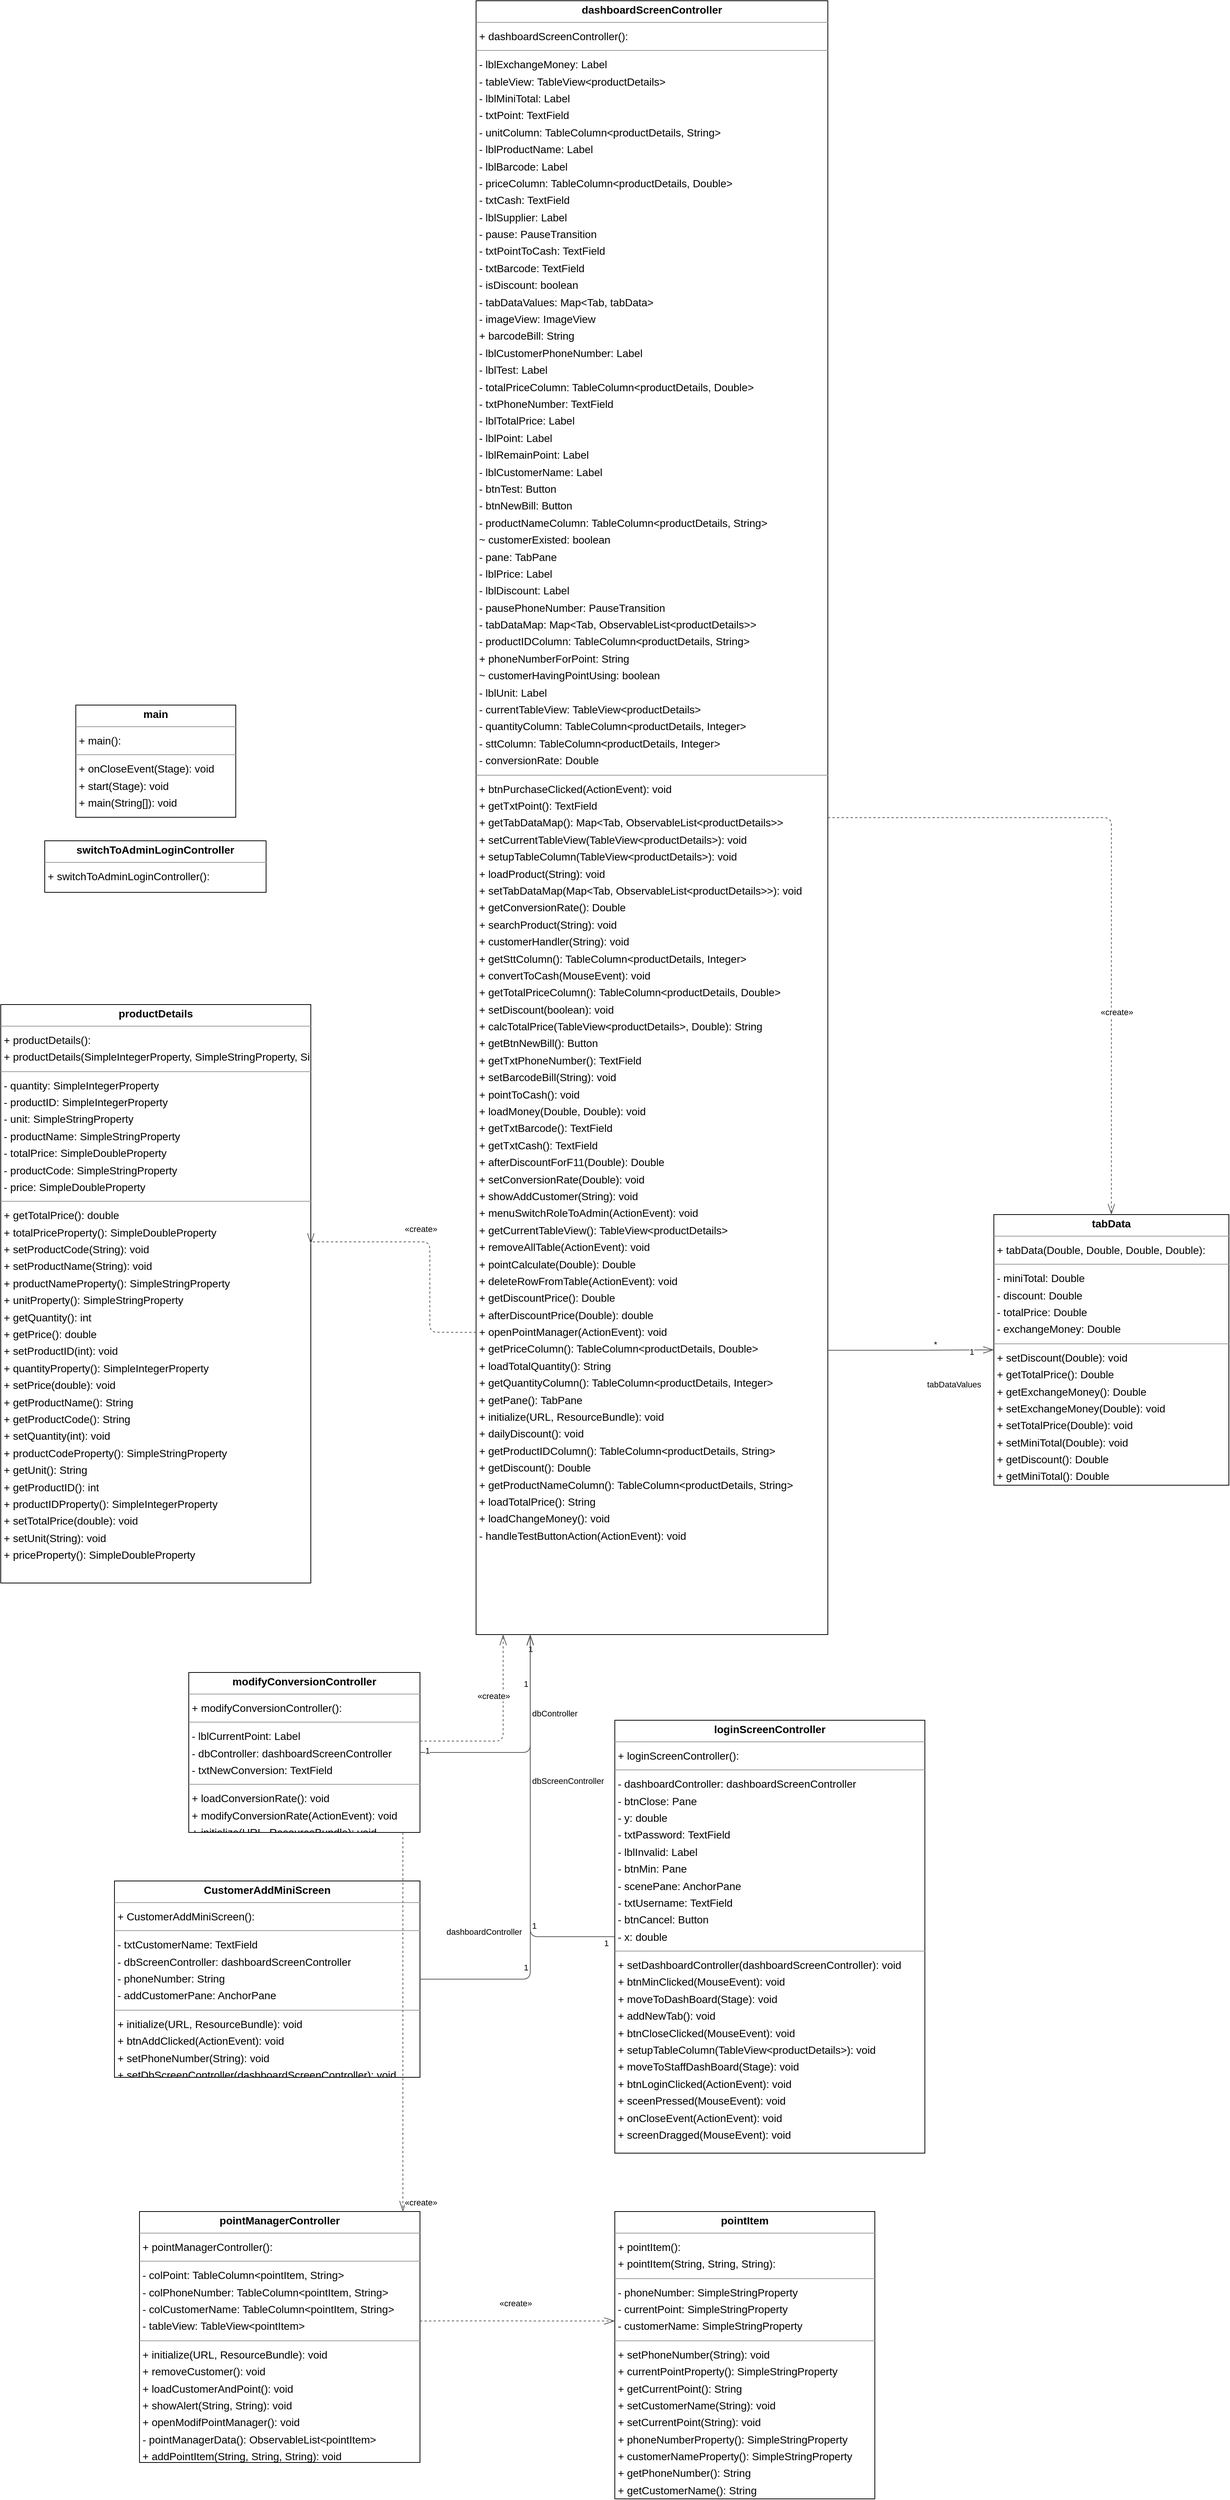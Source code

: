 <mxGraphModel dx="0" dy="0" grid="1" gridSize="10" guides="1" tooltips="1" connect="1" arrows="1" fold="1" page="0" pageScale="1" background="none" math="0" shadow="0">
  <root>
    <mxCell id="0" />
    <mxCell id="1" parent="0" />
    <mxCell id="node2" parent="1" vertex="1" value="&lt;p style=&quot;margin:0px;margin-top:4px;text-align:center;&quot;&gt;&lt;b&gt;CustomerAddMiniScreen&lt;/b&gt;&lt;/p&gt;&lt;hr size=&quot;1&quot;/&gt;&lt;p style=&quot;margin:0 0 0 4px;line-height:1.6;&quot;&gt;+ CustomerAddMiniScreen(): &lt;/p&gt;&lt;hr size=&quot;1&quot;/&gt;&lt;p style=&quot;margin:0 0 0 4px;line-height:1.6;&quot;&gt;- txtCustomerName: TextField&lt;br/&gt;- dbScreenController: dashboardScreenController&lt;br/&gt;- phoneNumber: String&lt;br/&gt;- addCustomerPane: AnchorPane&lt;/p&gt;&lt;hr size=&quot;1&quot;/&gt;&lt;p style=&quot;margin:0 0 0 4px;line-height:1.6;&quot;&gt;+ initialize(URL, ResourceBundle): void&lt;br/&gt;+ btnAddClicked(ActionEvent): void&lt;br/&gt;+ setPhoneNumber(String): void&lt;br/&gt;+ setDbScreenController(dashboardScreenController): void&lt;/p&gt;" style="verticalAlign=top;align=left;overflow=fill;fontSize=14;fontFamily=Helvetica;html=1;rounded=0;shadow=0;comic=0;labelBackgroundColor=none;strokeWidth=1;">
      <mxGeometry x="261" y="2047" width="403" height="259" as="geometry" />
    </mxCell>
    <mxCell id="node3" parent="1" vertex="1" value="&lt;p style=&quot;margin:0px;margin-top:4px;text-align:center;&quot;&gt;&lt;b&gt;dashboardScreenController&lt;/b&gt;&lt;/p&gt;&lt;hr size=&quot;1&quot;/&gt;&lt;p style=&quot;margin:0 0 0 4px;line-height:1.6;&quot;&gt;+ dashboardScreenController(): &lt;/p&gt;&lt;hr size=&quot;1&quot;/&gt;&lt;p style=&quot;margin:0 0 0 4px;line-height:1.6;&quot;&gt;- lblExchangeMoney: Label&lt;br/&gt;- tableView: TableView&amp;lt;productDetails&amp;gt;&lt;br/&gt;- lblMiniTotal: Label&lt;br/&gt;- txtPoint: TextField&lt;br/&gt;- unitColumn: TableColumn&amp;lt;productDetails, String&amp;gt;&lt;br/&gt;- lblProductName: Label&lt;br/&gt;- lblBarcode: Label&lt;br/&gt;- priceColumn: TableColumn&amp;lt;productDetails, Double&amp;gt;&lt;br/&gt;- txtCash: TextField&lt;br/&gt;- lblSupplier: Label&lt;br/&gt;- pause: PauseTransition&lt;br/&gt;- txtPointToCash: TextField&lt;br/&gt;- txtBarcode: TextField&lt;br/&gt;- isDiscount: boolean&lt;br/&gt;- tabDataValues: Map&amp;lt;Tab, tabData&amp;gt;&lt;br/&gt;- imageView: ImageView&lt;br/&gt;+ barcodeBill: String&lt;br/&gt;- lblCustomerPhoneNumber: Label&lt;br/&gt;- lblTest: Label&lt;br/&gt;- totalPriceColumn: TableColumn&amp;lt;productDetails, Double&amp;gt;&lt;br/&gt;- txtPhoneNumber: TextField&lt;br/&gt;- lblTotalPrice: Label&lt;br/&gt;- lblPoint: Label&lt;br/&gt;- lblRemainPoint: Label&lt;br/&gt;- lblCustomerName: Label&lt;br/&gt;- btnTest: Button&lt;br/&gt;- btnNewBill: Button&lt;br/&gt;- productNameColumn: TableColumn&amp;lt;productDetails, String&amp;gt;&lt;br/&gt;~ customerExisted: boolean&lt;br/&gt;- pane: TabPane&lt;br/&gt;- lblPrice: Label&lt;br/&gt;- lblDiscount: Label&lt;br/&gt;- pausePhoneNumber: PauseTransition&lt;br/&gt;- tabDataMap: Map&amp;lt;Tab, ObservableList&amp;lt;productDetails&amp;gt;&amp;gt;&lt;br/&gt;- productIDColumn: TableColumn&amp;lt;productDetails, String&amp;gt;&lt;br/&gt;+ phoneNumberForPoint: String&lt;br/&gt;~ customerHavingPointUsing: boolean&lt;br/&gt;- lblUnit: Label&lt;br/&gt;- currentTableView: TableView&amp;lt;productDetails&amp;gt;&lt;br/&gt;- quantityColumn: TableColumn&amp;lt;productDetails, Integer&amp;gt;&lt;br/&gt;- sttColumn: TableColumn&amp;lt;productDetails, Integer&amp;gt;&lt;br/&gt;- conversionRate: Double&lt;/p&gt;&lt;hr size=&quot;1&quot;/&gt;&lt;p style=&quot;margin:0 0 0 4px;line-height:1.6;&quot;&gt;+ btnPurchaseClicked(ActionEvent): void&lt;br/&gt;+ getTxtPoint(): TextField&lt;br/&gt;+ getTabDataMap(): Map&amp;lt;Tab, ObservableList&amp;lt;productDetails&amp;gt;&amp;gt;&lt;br/&gt;+ setCurrentTableView(TableView&amp;lt;productDetails&amp;gt;): void&lt;br/&gt;+ setupTableColumn(TableView&amp;lt;productDetails&amp;gt;): void&lt;br/&gt;+ loadProduct(String): void&lt;br/&gt;+ setTabDataMap(Map&amp;lt;Tab, ObservableList&amp;lt;productDetails&amp;gt;&amp;gt;): void&lt;br/&gt;+ getConversionRate(): Double&lt;br/&gt;+ searchProduct(String): void&lt;br/&gt;+ customerHandler(String): void&lt;br/&gt;+ getSttColumn(): TableColumn&amp;lt;productDetails, Integer&amp;gt;&lt;br/&gt;+ convertToCash(MouseEvent): void&lt;br/&gt;+ getTotalPriceColumn(): TableColumn&amp;lt;productDetails, Double&amp;gt;&lt;br/&gt;+ setDiscount(boolean): void&lt;br/&gt;+ calcTotalPrice(TableView&amp;lt;productDetails&amp;gt;, Double): String&lt;br/&gt;+ getBtnNewBill(): Button&lt;br/&gt;+ getTxtPhoneNumber(): TextField&lt;br/&gt;+ setBarcodeBill(String): void&lt;br/&gt;+ pointToCash(): void&lt;br/&gt;+ loadMoney(Double, Double): void&lt;br/&gt;+ getTxtBarcode(): TextField&lt;br/&gt;+ getTxtCash(): TextField&lt;br/&gt;+ afterDiscountForF11(Double): Double&lt;br/&gt;+ setConversionRate(Double): void&lt;br/&gt;+ showAddCustomer(String): void&lt;br/&gt;+ menuSwitchRoleToAdmin(ActionEvent): void&lt;br/&gt;+ getCurrentTableView(): TableView&amp;lt;productDetails&amp;gt;&lt;br/&gt;+ removeAllTable(ActionEvent): void&lt;br/&gt;+ pointCalculate(Double): Double&lt;br/&gt;+ deleteRowFromTable(ActionEvent): void&lt;br/&gt;+ getDiscountPrice(): Double&lt;br/&gt;+ afterDiscountPrice(Double): double&lt;br/&gt;+ openPointManager(ActionEvent): void&lt;br/&gt;+ getPriceColumn(): TableColumn&amp;lt;productDetails, Double&amp;gt;&lt;br/&gt;+ loadTotalQuantity(): String&lt;br/&gt;+ getQuantityColumn(): TableColumn&amp;lt;productDetails, Integer&amp;gt;&lt;br/&gt;+ getPane(): TabPane&lt;br/&gt;+ initialize(URL, ResourceBundle): void&lt;br/&gt;+ dailyDiscount(): void&lt;br/&gt;+ getProductIDColumn(): TableColumn&amp;lt;productDetails, String&amp;gt;&lt;br/&gt;+ getDiscount(): Double&lt;br/&gt;+ getProductNameColumn(): TableColumn&amp;lt;productDetails, String&amp;gt;&lt;br/&gt;+ loadTotalPrice(): String&lt;br/&gt;+ loadChangeMoney(): void&lt;br/&gt;- handleTestButtonAction(ActionEvent): void&lt;/p&gt;" style="verticalAlign=top;align=left;overflow=fill;fontSize=14;fontFamily=Helvetica;html=1;rounded=0;shadow=0;comic=0;labelBackgroundColor=none;strokeWidth=1;">
      <mxGeometry x="738" y="-433" width="464" height="2155" as="geometry" />
    </mxCell>
    <mxCell id="node1" parent="1" vertex="1" value="&lt;p style=&quot;margin:0px;margin-top:4px;text-align:center;&quot;&gt;&lt;b&gt;loginScreenController&lt;/b&gt;&lt;/p&gt;&lt;hr size=&quot;1&quot;/&gt;&lt;p style=&quot;margin:0 0 0 4px;line-height:1.6;&quot;&gt;+ loginScreenController(): &lt;/p&gt;&lt;hr size=&quot;1&quot;/&gt;&lt;p style=&quot;margin:0 0 0 4px;line-height:1.6;&quot;&gt;- dashboardController: dashboardScreenController&lt;br/&gt;- btnClose: Pane&lt;br/&gt;- y: double&lt;br/&gt;- txtPassword: TextField&lt;br/&gt;- lblInvalid: Label&lt;br/&gt;- btnMin: Pane&lt;br/&gt;- scenePane: AnchorPane&lt;br/&gt;- txtUsername: TextField&lt;br/&gt;- btnCancel: Button&lt;br/&gt;- x: double&lt;/p&gt;&lt;hr size=&quot;1&quot;/&gt;&lt;p style=&quot;margin:0 0 0 4px;line-height:1.6;&quot;&gt;+ setDashboardController(dashboardScreenController): void&lt;br/&gt;+ btnMinClicked(MouseEvent): void&lt;br/&gt;+ moveToDashBoard(Stage): void&lt;br/&gt;+ addNewTab(): void&lt;br/&gt;+ btnCloseClicked(MouseEvent): void&lt;br/&gt;+ setupTableColumn(TableView&amp;lt;productDetails&amp;gt;): void&lt;br/&gt;+ moveToStaffDashBoard(Stage): void&lt;br/&gt;+ btnLoginClicked(ActionEvent): void&lt;br/&gt;+ sceenPressed(MouseEvent): void&lt;br/&gt;+ onCloseEvent(ActionEvent): void&lt;br/&gt;+ screenDragged(MouseEvent): void&lt;/p&gt;" style="verticalAlign=top;align=left;overflow=fill;fontSize=14;fontFamily=Helvetica;html=1;rounded=0;shadow=0;comic=0;labelBackgroundColor=none;strokeWidth=1;">
      <mxGeometry x="921" y="1835" width="409" height="571" as="geometry" />
    </mxCell>
    <mxCell id="node9" parent="1" vertex="1" value="&lt;p style=&quot;margin:0px;margin-top:4px;text-align:center;&quot;&gt;&lt;b&gt;main&lt;/b&gt;&lt;/p&gt;&lt;hr size=&quot;1&quot;/&gt;&lt;p style=&quot;margin:0 0 0 4px;line-height:1.6;&quot;&gt;+ main(): &lt;/p&gt;&lt;hr size=&quot;1&quot;/&gt;&lt;p style=&quot;margin:0 0 0 4px;line-height:1.6;&quot;&gt;+ onCloseEvent(Stage): void&lt;br/&gt;+ start(Stage): void&lt;br/&gt;+ main(String[]): void&lt;/p&gt;" style="verticalAlign=top;align=left;overflow=fill;fontSize=14;fontFamily=Helvetica;html=1;rounded=0;shadow=0;comic=0;labelBackgroundColor=none;strokeWidth=1;">
      <mxGeometry x="210" y="496" width="211" height="148" as="geometry" />
    </mxCell>
    <mxCell id="node5" parent="1" vertex="1" value="&lt;p style=&quot;margin:0px;margin-top:4px;text-align:center;&quot;&gt;&lt;b&gt;modifyConversionController&lt;/b&gt;&lt;/p&gt;&lt;hr size=&quot;1&quot;/&gt;&lt;p style=&quot;margin:0 0 0 4px;line-height:1.6;&quot;&gt;+ modifyConversionController(): &lt;/p&gt;&lt;hr size=&quot;1&quot;/&gt;&lt;p style=&quot;margin:0 0 0 4px;line-height:1.6;&quot;&gt;- lblCurrentPoint: Label&lt;br/&gt;- dbController: dashboardScreenController&lt;br/&gt;- txtNewConversion: TextField&lt;/p&gt;&lt;hr size=&quot;1&quot;/&gt;&lt;p style=&quot;margin:0 0 0 4px;line-height:1.6;&quot;&gt;+ loadConversionRate(): void&lt;br/&gt;+ modifyConversionRate(ActionEvent): void&lt;br/&gt;+ initialize(URL, ResourceBundle): void&lt;/p&gt;" style="verticalAlign=top;align=left;overflow=fill;fontSize=14;fontFamily=Helvetica;html=1;rounded=0;shadow=0;comic=0;labelBackgroundColor=none;strokeWidth=1;">
      <mxGeometry x="359" y="1772" width="305" height="211" as="geometry" />
    </mxCell>
    <mxCell id="node4" parent="1" vertex="1" value="&lt;p style=&quot;margin:0px;margin-top:4px;text-align:center;&quot;&gt;&lt;b&gt;pointItem&lt;/b&gt;&lt;/p&gt;&lt;hr size=&quot;1&quot;/&gt;&lt;p style=&quot;margin:0 0 0 4px;line-height:1.6;&quot;&gt;+ pointItem(): &lt;br/&gt;+ pointItem(String, String, String): &lt;/p&gt;&lt;hr size=&quot;1&quot;/&gt;&lt;p style=&quot;margin:0 0 0 4px;line-height:1.6;&quot;&gt;- phoneNumber: SimpleStringProperty&lt;br/&gt;- currentPoint: SimpleStringProperty&lt;br/&gt;- customerName: SimpleStringProperty&lt;/p&gt;&lt;hr size=&quot;1&quot;/&gt;&lt;p style=&quot;margin:0 0 0 4px;line-height:1.6;&quot;&gt;+ setPhoneNumber(String): void&lt;br/&gt;+ currentPointProperty(): SimpleStringProperty&lt;br/&gt;+ getCurrentPoint(): String&lt;br/&gt;+ setCustomerName(String): void&lt;br/&gt;+ setCurrentPoint(String): void&lt;br/&gt;+ phoneNumberProperty(): SimpleStringProperty&lt;br/&gt;+ customerNameProperty(): SimpleStringProperty&lt;br/&gt;+ getPhoneNumber(): String&lt;br/&gt;+ getCustomerName(): String&lt;/p&gt;" style="verticalAlign=top;align=left;overflow=fill;fontSize=14;fontFamily=Helvetica;html=1;rounded=0;shadow=0;comic=0;labelBackgroundColor=none;strokeWidth=1;">
      <mxGeometry x="921" y="2483" width="343" height="379" as="geometry" />
    </mxCell>
    <mxCell id="node7" parent="1" vertex="1" value="&lt;p style=&quot;margin:0px;margin-top:4px;text-align:center;&quot;&gt;&lt;b&gt;pointManagerController&lt;/b&gt;&lt;/p&gt;&lt;hr size=&quot;1&quot;/&gt;&lt;p style=&quot;margin:0 0 0 4px;line-height:1.6;&quot;&gt;+ pointManagerController(): &lt;/p&gt;&lt;hr size=&quot;1&quot;/&gt;&lt;p style=&quot;margin:0 0 0 4px;line-height:1.6;&quot;&gt;- colPoint: TableColumn&amp;lt;pointItem, String&amp;gt;&lt;br/&gt;- colPhoneNumber: TableColumn&amp;lt;pointItem, String&amp;gt;&lt;br/&gt;- colCustomerName: TableColumn&amp;lt;pointItem, String&amp;gt;&lt;br/&gt;- tableView: TableView&amp;lt;pointItem&amp;gt;&lt;/p&gt;&lt;hr size=&quot;1&quot;/&gt;&lt;p style=&quot;margin:0 0 0 4px;line-height:1.6;&quot;&gt;+ initialize(URL, ResourceBundle): void&lt;br/&gt;+ removeCustomer(): void&lt;br/&gt;+ loadCustomerAndPoint(): void&lt;br/&gt;+ showAlert(String, String): void&lt;br/&gt;+ openModifPointManager(): void&lt;br/&gt;- pointManagerData(): ObservableList&amp;lt;pointItem&amp;gt;&lt;br/&gt;+ addPointItem(String, String, String): void&lt;/p&gt;" style="verticalAlign=top;align=left;overflow=fill;fontSize=14;fontFamily=Helvetica;html=1;rounded=0;shadow=0;comic=0;labelBackgroundColor=none;strokeWidth=1;">
      <mxGeometry x="294" y="2483" width="370" height="331" as="geometry" />
    </mxCell>
    <mxCell id="node6" parent="1" vertex="1" value="&lt;p style=&quot;margin:0px;margin-top:4px;text-align:center;&quot;&gt;&lt;b&gt;productDetails&lt;/b&gt;&lt;/p&gt;&lt;hr size=&quot;1&quot;/&gt;&lt;p style=&quot;margin:0 0 0 4px;line-height:1.6;&quot;&gt;+ productDetails(): &lt;br/&gt;+ productDetails(SimpleIntegerProperty, SimpleStringProperty, SimpleStringProperty, SimpleStringProperty, SimpleIntegerProperty, SimpleDoubleProperty, SimpleDoubleProperty): &lt;/p&gt;&lt;hr size=&quot;1&quot;/&gt;&lt;p style=&quot;margin:0 0 0 4px;line-height:1.6;&quot;&gt;- quantity: SimpleIntegerProperty&lt;br/&gt;- productID: SimpleIntegerProperty&lt;br/&gt;- unit: SimpleStringProperty&lt;br/&gt;- productName: SimpleStringProperty&lt;br/&gt;- totalPrice: SimpleDoubleProperty&lt;br/&gt;- productCode: SimpleStringProperty&lt;br/&gt;- price: SimpleDoubleProperty&lt;/p&gt;&lt;hr size=&quot;1&quot;/&gt;&lt;p style=&quot;margin:0 0 0 4px;line-height:1.6;&quot;&gt;+ getTotalPrice(): double&lt;br/&gt;+ totalPriceProperty(): SimpleDoubleProperty&lt;br/&gt;+ setProductCode(String): void&lt;br/&gt;+ setProductName(String): void&lt;br/&gt;+ productNameProperty(): SimpleStringProperty&lt;br/&gt;+ unitProperty(): SimpleStringProperty&lt;br/&gt;+ getQuantity(): int&lt;br/&gt;+ getPrice(): double&lt;br/&gt;+ setProductID(int): void&lt;br/&gt;+ quantityProperty(): SimpleIntegerProperty&lt;br/&gt;+ setPrice(double): void&lt;br/&gt;+ getProductName(): String&lt;br/&gt;+ getProductCode(): String&lt;br/&gt;+ setQuantity(int): void&lt;br/&gt;+ productCodeProperty(): SimpleStringProperty&lt;br/&gt;+ getUnit(): String&lt;br/&gt;+ getProductID(): int&lt;br/&gt;+ productIDProperty(): SimpleIntegerProperty&lt;br/&gt;+ setTotalPrice(double): void&lt;br/&gt;+ setUnit(String): void&lt;br/&gt;+ priceProperty(): SimpleDoubleProperty&lt;/p&gt;" style="verticalAlign=top;align=left;overflow=fill;fontSize=14;fontFamily=Helvetica;html=1;rounded=0;shadow=0;comic=0;labelBackgroundColor=none;strokeWidth=1;">
      <mxGeometry x="111" y="891" width="409" height="763" as="geometry" />
    </mxCell>
    <mxCell id="node8" parent="1" vertex="1" value="&lt;p style=&quot;margin:0px;margin-top:4px;text-align:center;&quot;&gt;&lt;b&gt;switchToAdminLoginController&lt;/b&gt;&lt;/p&gt;&lt;hr size=&quot;1&quot;/&gt;&lt;p style=&quot;margin:0 0 0 4px;line-height:1.6;&quot;&gt;+ switchToAdminLoginController(): &lt;/p&gt;" style="verticalAlign=top;align=left;overflow=fill;fontSize=14;fontFamily=Helvetica;html=1;rounded=0;shadow=0;comic=0;labelBackgroundColor=none;strokeWidth=1;">
      <mxGeometry x="169" y="675" width="292" height="68" as="geometry" />
    </mxCell>
    <mxCell id="node0" parent="1" vertex="1" value="&lt;p style=&quot;margin:0px;margin-top:4px;text-align:center;&quot;&gt;&lt;b&gt;tabData&lt;/b&gt;&lt;/p&gt;&lt;hr size=&quot;1&quot;/&gt;&lt;p style=&quot;margin:0 0 0 4px;line-height:1.6;&quot;&gt;+ tabData(Double, Double, Double, Double): &lt;/p&gt;&lt;hr size=&quot;1&quot;/&gt;&lt;p style=&quot;margin:0 0 0 4px;line-height:1.6;&quot;&gt;- miniTotal: Double&lt;br/&gt;- discount: Double&lt;br/&gt;- totalPrice: Double&lt;br/&gt;- exchangeMoney: Double&lt;/p&gt;&lt;hr size=&quot;1&quot;/&gt;&lt;p style=&quot;margin:0 0 0 4px;line-height:1.6;&quot;&gt;+ setDiscount(Double): void&lt;br/&gt;+ getTotalPrice(): Double&lt;br/&gt;+ getExchangeMoney(): Double&lt;br/&gt;+ setExchangeMoney(Double): void&lt;br/&gt;+ setTotalPrice(Double): void&lt;br/&gt;+ setMiniTotal(Double): void&lt;br/&gt;+ getDiscount(): Double&lt;br/&gt;+ getMiniTotal(): Double&lt;/p&gt;" style="verticalAlign=top;align=left;overflow=fill;fontSize=14;fontFamily=Helvetica;html=1;rounded=0;shadow=0;comic=0;labelBackgroundColor=none;strokeWidth=1;">
      <mxGeometry x="1421" y="1168" width="310" height="357" as="geometry" />
    </mxCell>
    <mxCell id="edge2" edge="1" value="" parent="1" source="node2" target="node3" style="html=1;rounded=1;edgeStyle=orthogonalEdgeStyle;dashed=0;startArrow=diamondThinstartSize=12;endArrow=openThin;endSize=12;strokeColor=#595959;exitX=1.000;exitY=0.500;exitDx=0;exitDy=0;entryX=0.154;entryY=1.000;entryDx=0;entryDy=0;">
      <mxGeometry width="50" height="50" relative="1" as="geometry">
        <Array as="points">
          <mxPoint x="810" y="2177" />
        </Array>
      </mxGeometry>
    </mxCell>
    <mxCell id="label12" parent="edge2" vertex="1" connectable="0" value="1" style="edgeLabel;resizable=0;html=1;align=left;verticalAlign=top;strokeColor=default;">
      <mxGeometry x="810" y="2093" as="geometry" />
    </mxCell>
    <mxCell id="label16" parent="edge2" vertex="1" connectable="0" value="1" style="edgeLabel;resizable=0;html=1;align=left;verticalAlign=top;strokeColor=default;">
      <mxGeometry x="805" y="1728" as="geometry" />
    </mxCell>
    <mxCell id="label17" parent="edge2" vertex="1" connectable="0" value="dbScreenController" style="edgeLabel;resizable=0;html=1;align=left;verticalAlign=top;strokeColor=default;">
      <mxGeometry x="810" y="1902" as="geometry" />
    </mxCell>
    <mxCell id="edge0" edge="1" value="" parent="1" source="node3" target="node6" style="html=1;rounded=1;edgeStyle=orthogonalEdgeStyle;dashed=1;startArrow=none;endArrow=openThin;endSize=12;strokeColor=#595959;exitX=0.000;exitY=0.815;exitDx=0;exitDy=0;entryX=1.017;entryY=0.411;entryDx=0;entryDy=0;">
      <mxGeometry width="50" height="50" relative="1" as="geometry">
        <Array as="points">
          <mxPoint x="677" y="1323" />
          <mxPoint x="677" y="1204" />
        </Array>
      </mxGeometry>
    </mxCell>
    <mxCell id="label2" parent="edge0" vertex="1" connectable="0" value="«create»" style="edgeLabel;resizable=0;html=1;align=left;verticalAlign=top;strokeColor=default;">
      <mxGeometry x="642" y="1174" as="geometry" />
    </mxCell>
    <mxCell id="edge4" edge="1" value="" parent="1" source="node3" target="node0" style="html=1;rounded=1;edgeStyle=orthogonalEdgeStyle;dashed=0;startArrow=diamondThinstartSize=12;endArrow=openThin;endSize=12;strokeColor=#595959;exitX=1.000;exitY=0.826;exitDx=0;exitDy=0;entryX=0.000;entryY=0.500;entryDx=0;entryDy=0;">
      <mxGeometry width="50" height="50" relative="1" as="geometry">
        <Array as="points" />
      </mxGeometry>
    </mxCell>
    <mxCell id="label24" parent="edge4" vertex="1" connectable="0" value="1" style="edgeLabel;resizable=0;html=1;align=left;verticalAlign=top;strokeColor=default;">
      <mxGeometry x="1387" y="1336" as="geometry" />
    </mxCell>
    <mxCell id="label28" parent="edge4" vertex="1" connectable="0" value="*" style="edgeLabel;resizable=0;html=1;align=left;verticalAlign=top;strokeColor=default;">
      <mxGeometry x="1340" y="1326" as="geometry" />
    </mxCell>
    <mxCell id="label29" parent="edge4" vertex="1" connectable="0" value="tabDataValues" style="edgeLabel;resizable=0;html=1;align=left;verticalAlign=top;strokeColor=default;">
      <mxGeometry x="1331" y="1379" as="geometry" />
    </mxCell>
    <mxCell id="edge5" edge="1" value="" parent="1" source="node3" target="node0" style="html=1;rounded=1;edgeStyle=orthogonalEdgeStyle;dashed=1;startArrow=none;endArrow=openThin;endSize=12;strokeColor=#595959;exitX=1.000;exitY=0.500;exitDx=0;exitDy=0;entryX=0.500;entryY=0.000;entryDx=0;entryDy=0;">
      <mxGeometry width="50" height="50" relative="1" as="geometry">
        <Array as="points">
          <mxPoint x="1576" y="644" />
        </Array>
      </mxGeometry>
    </mxCell>
    <mxCell id="label32" parent="edge5" vertex="1" connectable="0" value="«create»" style="edgeLabel;resizable=0;html=1;align=left;verticalAlign=top;strokeColor=default;">
      <mxGeometry x="1560" y="888" as="geometry" />
    </mxCell>
    <mxCell id="edge7" edge="1" value="" parent="1" source="node1" target="node3" style="html=1;rounded=1;edgeStyle=orthogonalEdgeStyle;dashed=0;startArrow=diamondThinstartSize=12;endArrow=openThin;endSize=12;strokeColor=#595959;exitX=0.000;exitY=0.500;exitDx=0;exitDy=0;entryX=0.154;entryY=1.000;entryDx=0;entryDy=0;">
      <mxGeometry width="50" height="50" relative="1" as="geometry">
        <Array as="points">
          <mxPoint x="810" y="2121" />
        </Array>
      </mxGeometry>
    </mxCell>
    <mxCell id="label42" parent="edge7" vertex="1" connectable="0" value="1" style="edgeLabel;resizable=0;html=1;align=left;verticalAlign=top;strokeColor=default;">
      <mxGeometry x="799" y="2148" as="geometry" />
    </mxCell>
    <mxCell id="label46" parent="edge7" vertex="1" connectable="0" value="1" style="edgeLabel;resizable=0;html=1;align=left;verticalAlign=top;strokeColor=default;">
      <mxGeometry x="905" y="2116" as="geometry" />
    </mxCell>
    <mxCell id="label47" parent="edge7" vertex="1" connectable="0" value="dashboardController" style="edgeLabel;resizable=0;html=1;align=left;verticalAlign=top;strokeColor=default;">
      <mxGeometry x="697" y="2101" as="geometry" />
    </mxCell>
    <mxCell id="edge3" edge="1" value="" parent="1" source="node5" target="node3" style="html=1;rounded=1;edgeStyle=orthogonalEdgeStyle;dashed=1;startArrow=none;endArrow=openThin;endSize=12;strokeColor=#595959;exitX=1.000;exitY=0.429;exitDx=0;exitDy=0;entryX=0.077;entryY=1.000;entryDx=0;entryDy=0;">
      <mxGeometry width="50" height="50" relative="1" as="geometry">
        <Array as="points">
          <mxPoint x="774" y="1863" />
        </Array>
      </mxGeometry>
    </mxCell>
    <mxCell id="label20" parent="edge3" vertex="1" connectable="0" value="«create»" style="edgeLabel;resizable=0;html=1;align=left;verticalAlign=top;strokeColor=default;">
      <mxGeometry x="738" y="1790" as="geometry" />
    </mxCell>
    <mxCell id="edge6" edge="1" value="" parent="1" source="node5" target="node3" style="html=1;rounded=1;edgeStyle=orthogonalEdgeStyle;dashed=0;startArrow=diamondThinstartSize=12;endArrow=openThin;endSize=12;strokeColor=#595959;exitX=1.000;exitY=0.500;exitDx=0;exitDy=0;entryX=0.154;entryY=1.000;entryDx=0;entryDy=0;">
      <mxGeometry width="50" height="50" relative="1" as="geometry">
        <Array as="points">
          <mxPoint x="810" y="1878" />
        </Array>
      </mxGeometry>
    </mxCell>
    <mxCell id="label36" parent="edge6" vertex="1" connectable="0" value="1" style="edgeLabel;resizable=0;html=1;align=left;verticalAlign=top;strokeColor=default;">
      <mxGeometry x="669" y="1862" as="geometry" />
    </mxCell>
    <mxCell id="label40" parent="edge6" vertex="1" connectable="0" value="1" style="edgeLabel;resizable=0;html=1;align=left;verticalAlign=top;strokeColor=default;">
      <mxGeometry x="799" y="1774" as="geometry" />
    </mxCell>
    <mxCell id="label41" parent="edge6" vertex="1" connectable="0" value="dbController" style="edgeLabel;resizable=0;html=1;align=left;verticalAlign=top;strokeColor=default;">
      <mxGeometry x="810" y="1813" as="geometry" />
    </mxCell>
    <mxCell id="edge1" edge="1" value="" parent="1" source="node5" target="node7" style="html=1;rounded=1;edgeStyle=orthogonalEdgeStyle;dashed=1;startArrow=none;endArrow=openThin;endSize=12;strokeColor=#595959;exitX=0.926;exitY=1.000;exitDx=0;exitDy=0;entryX=0.939;entryY=0.000;entryDx=0;entryDy=0;">
      <mxGeometry width="50" height="50" relative="1" as="geometry">
        <Array as="points" />
      </mxGeometry>
    </mxCell>
    <mxCell id="label8" parent="edge1" vertex="1" connectable="0" value="«create»" style="edgeLabel;resizable=0;html=1;align=left;verticalAlign=top;strokeColor=default;">
      <mxGeometry x="642" y="2458" as="geometry" />
    </mxCell>
    <mxCell id="edge8" edge="1" value="" parent="1" source="node7" target="node4" style="html=1;rounded=1;edgeStyle=orthogonalEdgeStyle;dashed=1;startArrow=none;endArrow=openThin;endSize=12;strokeColor=#595959;exitX=1.000;exitY=0.436;exitDx=0;exitDy=0;entryX=0.000;entryY=0.381;entryDx=0;entryDy=0;">
      <mxGeometry width="50" height="50" relative="1" as="geometry">
        <Array as="points" />
      </mxGeometry>
    </mxCell>
    <mxCell id="label50" parent="edge8" vertex="1" connectable="0" value="«create»" style="edgeLabel;resizable=0;html=1;align=left;verticalAlign=top;strokeColor=default;">
      <mxGeometry x="767" y="2591" as="geometry" />
    </mxCell>
  </root>
</mxGraphModel>